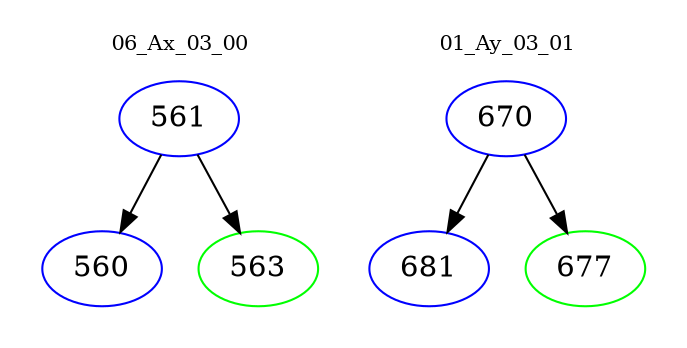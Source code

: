 digraph{
subgraph cluster_0 {
color = white
label = "06_Ax_03_00";
fontsize=10;
T0_561 [label="561", color="blue"]
T0_561 -> T0_560 [color="black"]
T0_560 [label="560", color="blue"]
T0_561 -> T0_563 [color="black"]
T0_563 [label="563", color="green"]
}
subgraph cluster_1 {
color = white
label = "01_Ay_03_01";
fontsize=10;
T1_670 [label="670", color="blue"]
T1_670 -> T1_681 [color="black"]
T1_681 [label="681", color="blue"]
T1_670 -> T1_677 [color="black"]
T1_677 [label="677", color="green"]
}
}
